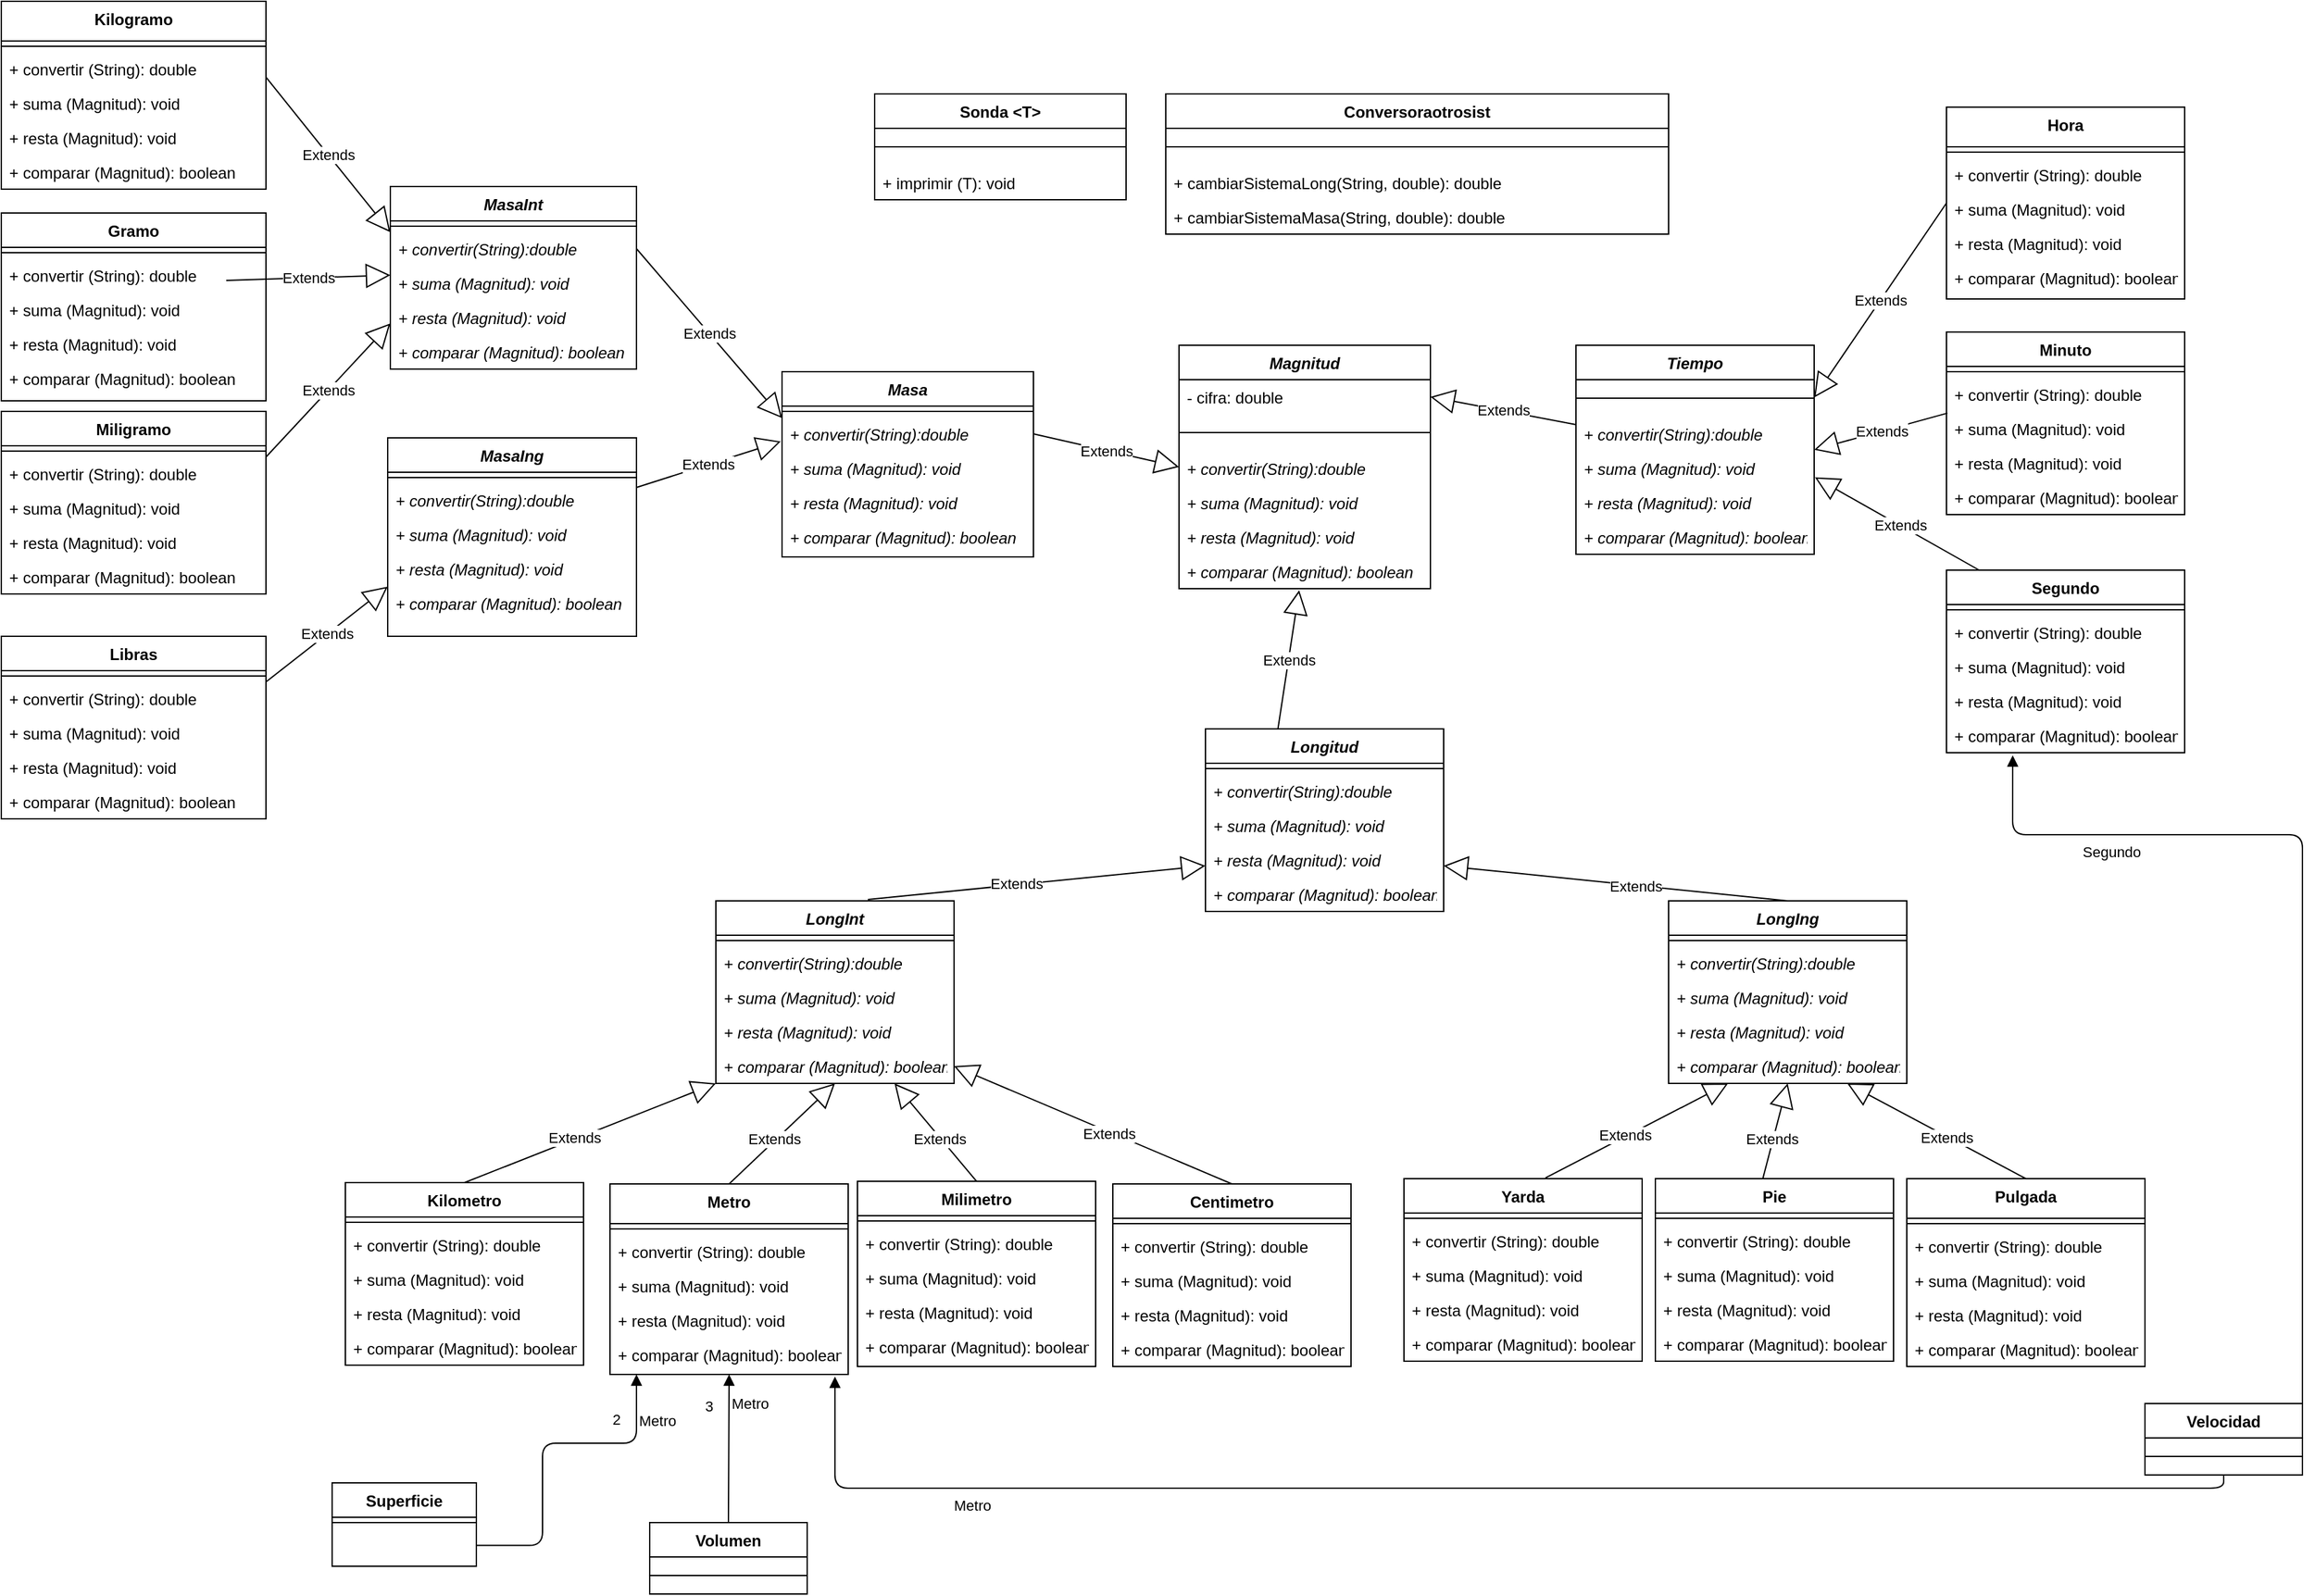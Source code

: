 <mxfile version="13.8.2" type="device"><diagram id="Yoa1UW6JkIr935AlDM6M" name="Page-1"><mxGraphModel dx="1422" dy="794" grid="1" gridSize="10" guides="1" tooltips="1" connect="1" arrows="1" fold="1" page="1" pageScale="1" pageWidth="827" pageHeight="1169" math="0" shadow="0"><root><mxCell id="0"/><mxCell id="1" parent="0"/><mxCell id="lWLto-Z1bt7gt2GNpeKP-1" value="Extends" style="endArrow=block;endSize=16;endFill=0;html=1;exitX=1.001;exitY=0.754;exitDx=0;exitDy=0;entryX=0;entryY=0.25;entryDx=0;entryDy=0;exitPerimeter=0;" parent="1" source="lWLto-Z1bt7gt2GNpeKP-30" target="lWLto-Z1bt7gt2GNpeKP-10" edge="1"><mxGeometry width="160" relative="1" as="geometry"><mxPoint x="170" y="221" as="sourcePoint"/><mxPoint x="294" y="227" as="targetPoint"/></mxGeometry></mxCell><mxCell id="lWLto-Z1bt7gt2GNpeKP-2" value="Extends" style="endArrow=block;endSize=16;endFill=0;html=1;exitX=0;exitY=0.5;exitDx=0;exitDy=0;entryX=1;entryY=0.25;entryDx=0;entryDy=0;" parent="1" source="lWLto-Z1bt7gt2GNpeKP-92" target="lWLto-Z1bt7gt2GNpeKP-7" edge="1"><mxGeometry width="160" relative="1" as="geometry"><mxPoint x="1476.96" y="310.002" as="sourcePoint"/><mxPoint x="1350" y="379.0" as="targetPoint"/></mxGeometry></mxCell><mxCell id="lWLto-Z1bt7gt2GNpeKP-3" value="Extends" style="endArrow=block;endSize=16;endFill=0;html=1;exitX=0.004;exitY=0.05;exitDx=0;exitDy=0;entryX=1;entryY=0.5;entryDx=0;entryDy=0;exitPerimeter=0;" parent="1" target="lWLto-Z1bt7gt2GNpeKP-7" edge="1"><mxGeometry width="160" relative="1" as="geometry"><mxPoint x="1470.72" y="391.3" as="sourcePoint"/><mxPoint x="1350" y="260.004" as="targetPoint"/></mxGeometry></mxCell><mxCell id="lWLto-Z1bt7gt2GNpeKP-4" value="Extends" style="endArrow=block;endSize=16;endFill=0;html=1;exitX=0;exitY=0.5;exitDx=0;exitDy=0;entryX=1.003;entryY=0.762;entryDx=0;entryDy=0;entryPerimeter=0;" parent="1" edge="1"><mxGeometry width="160" relative="1" as="geometry"><mxPoint x="1500.0" y="513.0" as="sourcePoint"/><mxPoint x="1370.54" y="439.812" as="targetPoint"/></mxGeometry></mxCell><mxCell id="lWLto-Z1bt7gt2GNpeKP-5" value="Extends" style="endArrow=block;endSize=16;endFill=0;html=1;exitX=0.304;exitY=0.002;exitDx=0;exitDy=0;entryX=0.478;entryY=1.045;entryDx=0;entryDy=0;entryPerimeter=0;exitPerimeter=0;" parent="1" source="lWLto-Z1bt7gt2GNpeKP-75" target="lWLto-Z1bt7gt2GNpeKP-244" edge="1"><mxGeometry width="160" relative="1" as="geometry"><mxPoint x="850" y="470.99" as="sourcePoint"/><mxPoint x="966.64" y="551.572" as="targetPoint"/></mxGeometry></mxCell><mxCell id="lWLto-Z1bt7gt2GNpeKP-6" value="Extends" style="endArrow=block;endSize=16;endFill=0;html=1;entryX=1;entryY=0.5;entryDx=0;entryDy=0;" parent="1" target="lWLto-Z1bt7gt2GNpeKP-80" edge="1"><mxGeometry width="160" relative="1" as="geometry"><mxPoint x="1190" y="400" as="sourcePoint"/><mxPoint x="670.96" y="211.01" as="targetPoint"/></mxGeometry></mxCell><mxCell id="lWLto-Z1bt7gt2GNpeKP-7" value="Tiempo" style="swimlane;fontStyle=3;align=center;verticalAlign=top;childLayout=stackLayout;horizontal=1;startSize=26;horizontalStack=0;resizeParent=1;resizeParentMax=0;resizeLast=0;collapsible=1;marginBottom=0;" parent="1" vertex="1"><mxGeometry x="1190" y="340" width="180" height="158" as="geometry"/></mxCell><mxCell id="lWLto-Z1bt7gt2GNpeKP-8" value="" style="line;strokeWidth=1;fillColor=none;align=left;verticalAlign=middle;spacingTop=-1;spacingLeft=3;spacingRight=3;rotatable=0;labelPosition=right;points=[];portConstraint=eastwest;" parent="lWLto-Z1bt7gt2GNpeKP-7" vertex="1"><mxGeometry y="26" width="180" height="28" as="geometry"/></mxCell><mxCell id="lWLto-Z1bt7gt2GNpeKP-245" value="+ convertir(String):double" style="text;align=left;verticalAlign=top;spacingLeft=4;spacingRight=4;overflow=hidden;rotatable=0;points=[[0,0.5],[1,0.5]];portConstraint=eastwest;fontStyle=2" parent="lWLto-Z1bt7gt2GNpeKP-7" vertex="1"><mxGeometry y="54" width="180" height="26" as="geometry"/></mxCell><mxCell id="lWLto-Z1bt7gt2GNpeKP-246" value="+ suma (Magnitud): void" style="text;align=left;verticalAlign=top;spacingLeft=4;spacingRight=4;overflow=hidden;rotatable=0;points=[[0,0.5],[1,0.5]];portConstraint=eastwest;fontStyle=2" parent="lWLto-Z1bt7gt2GNpeKP-7" vertex="1"><mxGeometry y="80" width="180" height="26" as="geometry"/></mxCell><mxCell id="lWLto-Z1bt7gt2GNpeKP-247" value="+ resta (Magnitud): void" style="text;align=left;verticalAlign=top;spacingLeft=4;spacingRight=4;overflow=hidden;rotatable=0;points=[[0,0.5],[1,0.5]];portConstraint=eastwest;fontStyle=2" parent="lWLto-Z1bt7gt2GNpeKP-7" vertex="1"><mxGeometry y="106" width="180" height="26" as="geometry"/></mxCell><mxCell id="lWLto-Z1bt7gt2GNpeKP-248" value="+ comparar (Magnitud): boolean" style="text;align=left;verticalAlign=top;spacingLeft=4;spacingRight=4;overflow=hidden;rotatable=0;points=[[0,0.5],[1,0.5]];portConstraint=eastwest;fontStyle=2" parent="lWLto-Z1bt7gt2GNpeKP-7" vertex="1"><mxGeometry y="132" width="180" height="26" as="geometry"/></mxCell><mxCell id="lWLto-Z1bt7gt2GNpeKP-10" value="MasaInt" style="swimlane;fontStyle=3;align=center;verticalAlign=top;childLayout=stackLayout;horizontal=1;startSize=26;horizontalStack=0;resizeParent=1;resizeLast=0;collapsible=1;marginBottom=0;rounded=0;shadow=0;strokeWidth=1;" parent="1" vertex="1"><mxGeometry x="294" y="220" width="186" height="138" as="geometry"><mxRectangle x="340" y="380" width="170" height="26" as="alternateBounds"/></mxGeometry></mxCell><mxCell id="lWLto-Z1bt7gt2GNpeKP-11" value="" style="line;html=1;strokeWidth=1;align=left;verticalAlign=middle;spacingTop=-1;spacingLeft=3;spacingRight=3;rotatable=0;labelPosition=right;points=[];portConstraint=eastwest;" parent="lWLto-Z1bt7gt2GNpeKP-10" vertex="1"><mxGeometry y="26" width="186" height="8" as="geometry"/></mxCell><mxCell id="lWLto-Z1bt7gt2GNpeKP-389" value="+ convertir(String):double" style="text;align=left;verticalAlign=top;spacingLeft=4;spacingRight=4;overflow=hidden;rotatable=0;points=[[0,0.5],[1,0.5]];portConstraint=eastwest;fontStyle=2" parent="lWLto-Z1bt7gt2GNpeKP-10" vertex="1"><mxGeometry y="34" width="186" height="26" as="geometry"/></mxCell><mxCell id="lWLto-Z1bt7gt2GNpeKP-390" value="+ suma (Magnitud): void" style="text;align=left;verticalAlign=top;spacingLeft=4;spacingRight=4;overflow=hidden;rotatable=0;points=[[0,0.5],[1,0.5]];portConstraint=eastwest;fontStyle=2" parent="lWLto-Z1bt7gt2GNpeKP-10" vertex="1"><mxGeometry y="60" width="186" height="26" as="geometry"/></mxCell><mxCell id="lWLto-Z1bt7gt2GNpeKP-391" value="+ resta (Magnitud): void" style="text;align=left;verticalAlign=top;spacingLeft=4;spacingRight=4;overflow=hidden;rotatable=0;points=[[0,0.5],[1,0.5]];portConstraint=eastwest;fontStyle=2" parent="lWLto-Z1bt7gt2GNpeKP-10" vertex="1"><mxGeometry y="86" width="186" height="26" as="geometry"/></mxCell><mxCell id="lWLto-Z1bt7gt2GNpeKP-165" value="+ comparar (Magnitud): boolean" style="text;align=left;verticalAlign=top;spacingLeft=4;spacingRight=4;overflow=hidden;rotatable=0;points=[[0,0.5],[1,0.5]];portConstraint=eastwest;fontStyle=2" parent="lWLto-Z1bt7gt2GNpeKP-10" vertex="1"><mxGeometry y="112" width="186" height="26" as="geometry"/></mxCell><mxCell id="lWLto-Z1bt7gt2GNpeKP-16" value="Miligramo" style="swimlane;fontStyle=1;align=center;verticalAlign=top;childLayout=stackLayout;horizontal=1;startSize=26;horizontalStack=0;resizeParent=1;resizeLast=0;collapsible=1;marginBottom=0;rounded=0;shadow=0;strokeWidth=1;" parent="1" vertex="1"><mxGeometry y="390" width="200" height="138" as="geometry"><mxRectangle x="340" y="380" width="170" height="26" as="alternateBounds"/></mxGeometry></mxCell><mxCell id="lWLto-Z1bt7gt2GNpeKP-17" value="" style="line;html=1;strokeWidth=1;align=left;verticalAlign=middle;spacingTop=-1;spacingLeft=3;spacingRight=3;rotatable=0;labelPosition=right;points=[];portConstraint=eastwest;" parent="lWLto-Z1bt7gt2GNpeKP-16" vertex="1"><mxGeometry y="26" width="200" height="8" as="geometry"/></mxCell><mxCell id="lWLto-Z1bt7gt2GNpeKP-309" value="+ convertir (String): double" style="text;align=left;verticalAlign=top;spacingLeft=4;spacingRight=4;overflow=hidden;rotatable=0;points=[[0,0.5],[1,0.5]];portConstraint=eastwest;fontStyle=0" parent="lWLto-Z1bt7gt2GNpeKP-16" vertex="1"><mxGeometry y="34" width="200" height="26" as="geometry"/></mxCell><mxCell id="lWLto-Z1bt7gt2GNpeKP-310" value="+ suma (Magnitud): void" style="text;align=left;verticalAlign=top;spacingLeft=4;spacingRight=4;overflow=hidden;rotatable=0;points=[[0,0.5],[1,0.5]];portConstraint=eastwest;fontStyle=0" parent="lWLto-Z1bt7gt2GNpeKP-16" vertex="1"><mxGeometry y="60" width="200" height="26" as="geometry"/></mxCell><mxCell id="lWLto-Z1bt7gt2GNpeKP-311" value="+ resta (Magnitud): void" style="text;align=left;verticalAlign=top;spacingLeft=4;spacingRight=4;overflow=hidden;rotatable=0;points=[[0,0.5],[1,0.5]];portConstraint=eastwest;fontStyle=0" parent="lWLto-Z1bt7gt2GNpeKP-16" vertex="1"><mxGeometry y="86" width="200" height="26" as="geometry"/></mxCell><mxCell id="lWLto-Z1bt7gt2GNpeKP-227" value="+ comparar (Magnitud): boolean" style="text;align=left;verticalAlign=top;spacingLeft=4;spacingRight=4;overflow=hidden;rotatable=0;points=[[0,0.5],[1,0.5]];portConstraint=eastwest;fontStyle=0" parent="lWLto-Z1bt7gt2GNpeKP-16" vertex="1"><mxGeometry y="112" width="200" height="26" as="geometry"/></mxCell><mxCell id="lWLto-Z1bt7gt2GNpeKP-22" value="Gramo" style="swimlane;fontStyle=1;align=center;verticalAlign=top;childLayout=stackLayout;horizontal=1;startSize=26;horizontalStack=0;resizeParent=1;resizeLast=0;collapsible=1;marginBottom=0;rounded=0;shadow=0;strokeWidth=1;" parent="1" vertex="1"><mxGeometry y="240" width="200" height="142" as="geometry"><mxRectangle x="340" y="380" width="170" height="26" as="alternateBounds"/></mxGeometry></mxCell><mxCell id="lWLto-Z1bt7gt2GNpeKP-23" value="" style="line;html=1;strokeWidth=1;align=left;verticalAlign=middle;spacingTop=-1;spacingLeft=3;spacingRight=3;rotatable=0;labelPosition=right;points=[];portConstraint=eastwest;" parent="lWLto-Z1bt7gt2GNpeKP-22" vertex="1"><mxGeometry y="26" width="200" height="8" as="geometry"/></mxCell><mxCell id="lWLto-Z1bt7gt2GNpeKP-306" value="+ convertir (String): double" style="text;align=left;verticalAlign=top;spacingLeft=4;spacingRight=4;overflow=hidden;rotatable=0;points=[[0,0.5],[1,0.5]];portConstraint=eastwest;fontStyle=0" parent="lWLto-Z1bt7gt2GNpeKP-22" vertex="1"><mxGeometry y="34" width="200" height="26" as="geometry"/></mxCell><mxCell id="lWLto-Z1bt7gt2GNpeKP-307" value="+ suma (Magnitud): void" style="text;align=left;verticalAlign=top;spacingLeft=4;spacingRight=4;overflow=hidden;rotatable=0;points=[[0,0.5],[1,0.5]];portConstraint=eastwest;fontStyle=0" parent="lWLto-Z1bt7gt2GNpeKP-22" vertex="1"><mxGeometry y="60" width="200" height="26" as="geometry"/></mxCell><mxCell id="lWLto-Z1bt7gt2GNpeKP-308" value="+ resta (Magnitud): void" style="text;align=left;verticalAlign=top;spacingLeft=4;spacingRight=4;overflow=hidden;rotatable=0;points=[[0,0.5],[1,0.5]];portConstraint=eastwest;fontStyle=0" parent="lWLto-Z1bt7gt2GNpeKP-22" vertex="1"><mxGeometry y="86" width="200" height="26" as="geometry"/></mxCell><mxCell id="lWLto-Z1bt7gt2GNpeKP-171" value="+ comparar (Magnitud): boolean" style="text;align=left;verticalAlign=top;spacingLeft=4;spacingRight=4;overflow=hidden;rotatable=0;points=[[0,0.5],[1,0.5]];portConstraint=eastwest;fontStyle=0" parent="lWLto-Z1bt7gt2GNpeKP-22" vertex="1"><mxGeometry y="112" width="200" height="26" as="geometry"/></mxCell><mxCell id="lWLto-Z1bt7gt2GNpeKP-28" value="Kilogramo" style="swimlane;fontStyle=1;align=center;verticalAlign=top;childLayout=stackLayout;horizontal=1;startSize=30;horizontalStack=0;resizeParent=1;resizeLast=0;collapsible=1;marginBottom=0;rounded=0;shadow=0;strokeWidth=1;" parent="1" vertex="1"><mxGeometry y="80" width="200" height="142" as="geometry"><mxRectangle x="340" y="380" width="170" height="26" as="alternateBounds"/></mxGeometry></mxCell><mxCell id="lWLto-Z1bt7gt2GNpeKP-29" value="" style="line;html=1;strokeWidth=1;align=left;verticalAlign=middle;spacingTop=-1;spacingLeft=3;spacingRight=3;rotatable=0;labelPosition=right;points=[];portConstraint=eastwest;" parent="lWLto-Z1bt7gt2GNpeKP-28" vertex="1"><mxGeometry y="30" width="200" height="8" as="geometry"/></mxCell><mxCell id="lWLto-Z1bt7gt2GNpeKP-30" value="+ convertir (String): double" style="text;align=left;verticalAlign=top;spacingLeft=4;spacingRight=4;overflow=hidden;rotatable=0;points=[[0,0.5],[1,0.5]];portConstraint=eastwest;fontStyle=0" parent="lWLto-Z1bt7gt2GNpeKP-28" vertex="1"><mxGeometry y="38" width="200" height="26" as="geometry"/></mxCell><mxCell id="lWLto-Z1bt7gt2GNpeKP-166" value="+ suma (Magnitud): void" style="text;align=left;verticalAlign=top;spacingLeft=4;spacingRight=4;overflow=hidden;rotatable=0;points=[[0,0.5],[1,0.5]];portConstraint=eastwest;fontStyle=0" parent="lWLto-Z1bt7gt2GNpeKP-28" vertex="1"><mxGeometry y="64" width="200" height="26" as="geometry"/></mxCell><mxCell id="lWLto-Z1bt7gt2GNpeKP-167" value="+ resta (Magnitud): void" style="text;align=left;verticalAlign=top;spacingLeft=4;spacingRight=4;overflow=hidden;rotatable=0;points=[[0,0.5],[1,0.5]];portConstraint=eastwest;fontStyle=0" parent="lWLto-Z1bt7gt2GNpeKP-28" vertex="1"><mxGeometry y="90" width="200" height="26" as="geometry"/></mxCell><mxCell id="lWLto-Z1bt7gt2GNpeKP-168" value="+ comparar (Magnitud): boolean" style="text;align=left;verticalAlign=top;spacingLeft=4;spacingRight=4;overflow=hidden;rotatable=0;points=[[0,0.5],[1,0.5]];portConstraint=eastwest;fontStyle=0" parent="lWLto-Z1bt7gt2GNpeKP-28" vertex="1"><mxGeometry y="116" width="200" height="26" as="geometry"/></mxCell><mxCell id="lWLto-Z1bt7gt2GNpeKP-34" value="LongInt" style="swimlane;fontStyle=3;align=center;verticalAlign=top;childLayout=stackLayout;horizontal=1;startSize=26;horizontalStack=0;resizeParent=1;resizeLast=0;collapsible=1;marginBottom=0;rounded=0;shadow=0;strokeWidth=1;" parent="1" vertex="1"><mxGeometry x="540" y="760" width="180" height="138" as="geometry"><mxRectangle x="130" y="380" width="160" height="26" as="alternateBounds"/></mxGeometry></mxCell><mxCell id="lWLto-Z1bt7gt2GNpeKP-35" value="" style="line;html=1;strokeWidth=1;align=left;verticalAlign=middle;spacingTop=-1;spacingLeft=3;spacingRight=3;rotatable=0;labelPosition=right;points=[];portConstraint=eastwest;" parent="lWLto-Z1bt7gt2GNpeKP-34" vertex="1"><mxGeometry y="26" width="180" height="8" as="geometry"/></mxCell><mxCell id="lWLto-Z1bt7gt2GNpeKP-380" value="+ convertir(String):double" style="text;align=left;verticalAlign=top;spacingLeft=4;spacingRight=4;overflow=hidden;rotatable=0;points=[[0,0.5],[1,0.5]];portConstraint=eastwest;fontStyle=2" parent="lWLto-Z1bt7gt2GNpeKP-34" vertex="1"><mxGeometry y="34" width="180" height="26" as="geometry"/></mxCell><mxCell id="lWLto-Z1bt7gt2GNpeKP-381" value="+ suma (Magnitud): void" style="text;align=left;verticalAlign=top;spacingLeft=4;spacingRight=4;overflow=hidden;rotatable=0;points=[[0,0.5],[1,0.5]];portConstraint=eastwest;fontStyle=2" parent="lWLto-Z1bt7gt2GNpeKP-34" vertex="1"><mxGeometry y="60" width="180" height="26" as="geometry"/></mxCell><mxCell id="lWLto-Z1bt7gt2GNpeKP-382" value="+ resta (Magnitud): void" style="text;align=left;verticalAlign=top;spacingLeft=4;spacingRight=4;overflow=hidden;rotatable=0;points=[[0,0.5],[1,0.5]];portConstraint=eastwest;fontStyle=2" parent="lWLto-Z1bt7gt2GNpeKP-34" vertex="1"><mxGeometry y="86" width="180" height="26" as="geometry"/></mxCell><mxCell id="lWLto-Z1bt7gt2GNpeKP-271" value="+ comparar (Magnitud): boolean" style="text;align=left;verticalAlign=top;spacingLeft=4;spacingRight=4;overflow=hidden;rotatable=0;points=[[0,0.5],[1,0.5]];portConstraint=eastwest;fontStyle=2" parent="lWLto-Z1bt7gt2GNpeKP-34" vertex="1"><mxGeometry y="112" width="180" height="26" as="geometry"/></mxCell><mxCell id="lWLto-Z1bt7gt2GNpeKP-37" value="MasaIng" style="swimlane;fontStyle=3;align=center;verticalAlign=top;childLayout=stackLayout;horizontal=1;startSize=26;horizontalStack=0;resizeParent=1;resizeLast=0;collapsible=1;marginBottom=0;rounded=0;shadow=0;strokeWidth=1;" parent="1" vertex="1"><mxGeometry x="292" y="410" width="188" height="150" as="geometry"><mxRectangle x="130" y="380" width="160" height="26" as="alternateBounds"/></mxGeometry></mxCell><mxCell id="lWLto-Z1bt7gt2GNpeKP-38" value="" style="line;html=1;strokeWidth=1;align=left;verticalAlign=middle;spacingTop=-1;spacingLeft=3;spacingRight=3;rotatable=0;labelPosition=right;points=[];portConstraint=eastwest;" parent="lWLto-Z1bt7gt2GNpeKP-37" vertex="1"><mxGeometry y="26" width="188" height="8" as="geometry"/></mxCell><mxCell id="lWLto-Z1bt7gt2GNpeKP-392" value="+ convertir(String):double" style="text;align=left;verticalAlign=top;spacingLeft=4;spacingRight=4;overflow=hidden;rotatable=0;points=[[0,0.5],[1,0.5]];portConstraint=eastwest;fontStyle=2" parent="lWLto-Z1bt7gt2GNpeKP-37" vertex="1"><mxGeometry y="34" width="188" height="26" as="geometry"/></mxCell><mxCell id="lWLto-Z1bt7gt2GNpeKP-393" value="+ suma (Magnitud): void" style="text;align=left;verticalAlign=top;spacingLeft=4;spacingRight=4;overflow=hidden;rotatable=0;points=[[0,0.5],[1,0.5]];portConstraint=eastwest;fontStyle=2" parent="lWLto-Z1bt7gt2GNpeKP-37" vertex="1"><mxGeometry y="60" width="188" height="26" as="geometry"/></mxCell><mxCell id="lWLto-Z1bt7gt2GNpeKP-394" value="+ resta (Magnitud): void" style="text;align=left;verticalAlign=top;spacingLeft=4;spacingRight=4;overflow=hidden;rotatable=0;points=[[0,0.5],[1,0.5]];portConstraint=eastwest;fontStyle=2" parent="lWLto-Z1bt7gt2GNpeKP-37" vertex="1"><mxGeometry y="86" width="188" height="26" as="geometry"/></mxCell><mxCell id="lWLto-Z1bt7gt2GNpeKP-235" value="+ comparar (Magnitud): boolean" style="text;align=left;verticalAlign=top;spacingLeft=4;spacingRight=4;overflow=hidden;rotatable=0;points=[[0,0.5],[1,0.5]];portConstraint=eastwest;fontStyle=2" parent="lWLto-Z1bt7gt2GNpeKP-37" vertex="1"><mxGeometry y="112" width="188" height="26" as="geometry"/></mxCell><mxCell id="lWLto-Z1bt7gt2GNpeKP-43" value="Milimetro" style="swimlane;fontStyle=1;align=center;verticalAlign=top;childLayout=stackLayout;horizontal=1;startSize=26;horizontalStack=0;resizeParent=1;resizeLast=0;collapsible=1;marginBottom=0;rounded=0;shadow=0;strokeWidth=1;" parent="1" vertex="1"><mxGeometry x="647" y="972" width="180" height="140" as="geometry"><mxRectangle x="340" y="380" width="170" height="26" as="alternateBounds"/></mxGeometry></mxCell><mxCell id="lWLto-Z1bt7gt2GNpeKP-44" value="" style="line;html=1;strokeWidth=1;align=left;verticalAlign=middle;spacingTop=-1;spacingLeft=3;spacingRight=3;rotatable=0;labelPosition=right;points=[];portConstraint=eastwest;" parent="lWLto-Z1bt7gt2GNpeKP-43" vertex="1"><mxGeometry y="26" width="180" height="8" as="geometry"/></mxCell><mxCell id="lWLto-Z1bt7gt2GNpeKP-333" value="+ convertir (String): double" style="text;align=left;verticalAlign=top;spacingLeft=4;spacingRight=4;overflow=hidden;rotatable=0;points=[[0,0.5],[1,0.5]];portConstraint=eastwest;fontStyle=0" parent="lWLto-Z1bt7gt2GNpeKP-43" vertex="1"><mxGeometry y="34" width="180" height="26" as="geometry"/></mxCell><mxCell id="lWLto-Z1bt7gt2GNpeKP-334" value="+ suma (Magnitud): void" style="text;align=left;verticalAlign=top;spacingLeft=4;spacingRight=4;overflow=hidden;rotatable=0;points=[[0,0.5],[1,0.5]];portConstraint=eastwest;fontStyle=0" parent="lWLto-Z1bt7gt2GNpeKP-43" vertex="1"><mxGeometry y="60" width="180" height="26" as="geometry"/></mxCell><mxCell id="lWLto-Z1bt7gt2GNpeKP-335" value="+ resta (Magnitud): void" style="text;align=left;verticalAlign=top;spacingLeft=4;spacingRight=4;overflow=hidden;rotatable=0;points=[[0,0.5],[1,0.5]];portConstraint=eastwest;fontStyle=0" parent="lWLto-Z1bt7gt2GNpeKP-43" vertex="1"><mxGeometry y="86" width="180" height="26" as="geometry"/></mxCell><mxCell id="lWLto-Z1bt7gt2GNpeKP-295" value="+ comparar (Magnitud): boolean" style="text;align=left;verticalAlign=top;spacingLeft=4;spacingRight=4;overflow=hidden;rotatable=0;points=[[0,0.5],[1,0.5]];portConstraint=eastwest;fontStyle=0" parent="lWLto-Z1bt7gt2GNpeKP-43" vertex="1"><mxGeometry y="112" width="180" height="26" as="geometry"/></mxCell><mxCell id="lWLto-Z1bt7gt2GNpeKP-46" value="Metro" style="swimlane;fontStyle=1;align=center;verticalAlign=top;childLayout=stackLayout;horizontal=1;startSize=30;horizontalStack=0;resizeParent=1;resizeLast=0;collapsible=1;marginBottom=0;rounded=0;shadow=0;strokeWidth=1;" parent="1" vertex="1"><mxGeometry x="460" y="974" width="180" height="144" as="geometry"><mxRectangle x="340" y="380" width="170" height="26" as="alternateBounds"/></mxGeometry></mxCell><mxCell id="lWLto-Z1bt7gt2GNpeKP-47" value="" style="line;html=1;strokeWidth=1;align=left;verticalAlign=middle;spacingTop=-1;spacingLeft=3;spacingRight=3;rotatable=0;labelPosition=right;points=[];portConstraint=eastwest;" parent="lWLto-Z1bt7gt2GNpeKP-46" vertex="1"><mxGeometry y="30" width="180" height="8" as="geometry"/></mxCell><mxCell id="lWLto-Z1bt7gt2GNpeKP-330" value="+ convertir (String): double" style="text;align=left;verticalAlign=top;spacingLeft=4;spacingRight=4;overflow=hidden;rotatable=0;points=[[0,0.5],[1,0.5]];portConstraint=eastwest;fontStyle=0" parent="lWLto-Z1bt7gt2GNpeKP-46" vertex="1"><mxGeometry y="38" width="180" height="26" as="geometry"/></mxCell><mxCell id="lWLto-Z1bt7gt2GNpeKP-331" value="+ suma (Magnitud): void" style="text;align=left;verticalAlign=top;spacingLeft=4;spacingRight=4;overflow=hidden;rotatable=0;points=[[0,0.5],[1,0.5]];portConstraint=eastwest;fontStyle=0" parent="lWLto-Z1bt7gt2GNpeKP-46" vertex="1"><mxGeometry y="64" width="180" height="26" as="geometry"/></mxCell><mxCell id="lWLto-Z1bt7gt2GNpeKP-332" value="+ resta (Magnitud): void" style="text;align=left;verticalAlign=top;spacingLeft=4;spacingRight=4;overflow=hidden;rotatable=0;points=[[0,0.5],[1,0.5]];portConstraint=eastwest;fontStyle=0" parent="lWLto-Z1bt7gt2GNpeKP-46" vertex="1"><mxGeometry y="90" width="180" height="26" as="geometry"/></mxCell><mxCell id="lWLto-Z1bt7gt2GNpeKP-299" value="+ comparar (Magnitud): boolean" style="text;align=left;verticalAlign=top;spacingLeft=4;spacingRight=4;overflow=hidden;rotatable=0;points=[[0,0.5],[1,0.5]];portConstraint=eastwest;fontStyle=0" parent="lWLto-Z1bt7gt2GNpeKP-46" vertex="1"><mxGeometry y="116" width="180" height="26" as="geometry"/></mxCell><mxCell id="lWLto-Z1bt7gt2GNpeKP-49" value="Kilometro" style="swimlane;fontStyle=1;align=center;verticalAlign=top;childLayout=stackLayout;horizontal=1;startSize=26;horizontalStack=0;resizeParent=1;resizeLast=0;collapsible=1;marginBottom=0;rounded=0;shadow=0;strokeWidth=1;" parent="1" vertex="1"><mxGeometry x="260" y="973" width="180" height="138" as="geometry"><mxRectangle x="340" y="380" width="170" height="26" as="alternateBounds"/></mxGeometry></mxCell><mxCell id="lWLto-Z1bt7gt2GNpeKP-50" value="" style="line;html=1;strokeWidth=1;align=left;verticalAlign=middle;spacingTop=-1;spacingLeft=3;spacingRight=3;rotatable=0;labelPosition=right;points=[];portConstraint=eastwest;" parent="lWLto-Z1bt7gt2GNpeKP-49" vertex="1"><mxGeometry y="26" width="180" height="8" as="geometry"/></mxCell><mxCell id="lWLto-Z1bt7gt2GNpeKP-327" value="+ convertir (String): double" style="text;align=left;verticalAlign=top;spacingLeft=4;spacingRight=4;overflow=hidden;rotatable=0;points=[[0,0.5],[1,0.5]];portConstraint=eastwest;fontStyle=0" parent="lWLto-Z1bt7gt2GNpeKP-49" vertex="1"><mxGeometry y="34" width="180" height="26" as="geometry"/></mxCell><mxCell id="lWLto-Z1bt7gt2GNpeKP-328" value="+ suma (Magnitud): void" style="text;align=left;verticalAlign=top;spacingLeft=4;spacingRight=4;overflow=hidden;rotatable=0;points=[[0,0.5],[1,0.5]];portConstraint=eastwest;fontStyle=0" parent="lWLto-Z1bt7gt2GNpeKP-49" vertex="1"><mxGeometry y="60" width="180" height="26" as="geometry"/></mxCell><mxCell id="lWLto-Z1bt7gt2GNpeKP-329" value="+ resta (Magnitud): void" style="text;align=left;verticalAlign=top;spacingLeft=4;spacingRight=4;overflow=hidden;rotatable=0;points=[[0,0.5],[1,0.5]];portConstraint=eastwest;fontStyle=0" parent="lWLto-Z1bt7gt2GNpeKP-49" vertex="1"><mxGeometry y="86" width="180" height="26" as="geometry"/></mxCell><mxCell id="lWLto-Z1bt7gt2GNpeKP-303" value="+ comparar (Magnitud): boolean" style="text;align=left;verticalAlign=top;spacingLeft=4;spacingRight=4;overflow=hidden;rotatable=0;points=[[0,0.5],[1,0.5]];portConstraint=eastwest;fontStyle=0" parent="lWLto-Z1bt7gt2GNpeKP-49" vertex="1"><mxGeometry y="112" width="180" height="26" as="geometry"/></mxCell><mxCell id="lWLto-Z1bt7gt2GNpeKP-52" value="Extends" style="endArrow=block;endSize=16;endFill=0;html=1;exitX=0.5;exitY=0;exitDx=0;exitDy=0;entryX=0.75;entryY=1;entryDx=0;entryDy=0;" parent="1" source="lWLto-Z1bt7gt2GNpeKP-43" target="lWLto-Z1bt7gt2GNpeKP-34" edge="1"><mxGeometry x="-0.12" y="1" width="160" relative="1" as="geometry"><mxPoint x="670" y="960" as="sourcePoint"/><mxPoint x="580" y="880" as="targetPoint"/><mxPoint as="offset"/></mxGeometry></mxCell><mxCell id="lWLto-Z1bt7gt2GNpeKP-53" value="Extends" style="endArrow=block;endSize=16;endFill=0;html=1;exitX=0.5;exitY=0;exitDx=0;exitDy=0;entryX=1;entryY=0.5;entryDx=0;entryDy=0;" parent="1" source="lWLto-Z1bt7gt2GNpeKP-56" target="lWLto-Z1bt7gt2GNpeKP-271" edge="1"><mxGeometry x="-0.12" y="1" width="160" relative="1" as="geometry"><mxPoint x="900" y="970" as="sourcePoint"/><mxPoint x="700" y="807" as="targetPoint"/><mxPoint as="offset"/></mxGeometry></mxCell><mxCell id="lWLto-Z1bt7gt2GNpeKP-54" value="Extends" style="endArrow=block;endSize=16;endFill=0;html=1;exitX=0.5;exitY=0;exitDx=0;exitDy=0;entryX=0.5;entryY=1;entryDx=0;entryDy=0;" parent="1" source="lWLto-Z1bt7gt2GNpeKP-46" target="lWLto-Z1bt7gt2GNpeKP-34" edge="1"><mxGeometry x="-0.12" y="1" width="160" relative="1" as="geometry"><mxPoint x="549" y="937" as="sourcePoint"/><mxPoint x="620" y="870" as="targetPoint"/><mxPoint as="offset"/></mxGeometry></mxCell><mxCell id="lWLto-Z1bt7gt2GNpeKP-55" value="Extends" style="endArrow=block;endSize=16;endFill=0;html=1;exitX=0.5;exitY=0;exitDx=0;exitDy=0;entryX=0;entryY=1;entryDx=0;entryDy=0;" parent="1" source="lWLto-Z1bt7gt2GNpeKP-49" target="lWLto-Z1bt7gt2GNpeKP-34" edge="1"><mxGeometry x="-0.12" y="1" width="160" relative="1" as="geometry"><mxPoint x="280" y="960" as="sourcePoint"/><mxPoint x="190" y="880" as="targetPoint"/><mxPoint as="offset"/></mxGeometry></mxCell><mxCell id="lWLto-Z1bt7gt2GNpeKP-56" value="Centimetro" style="swimlane;fontStyle=1;align=center;verticalAlign=top;childLayout=stackLayout;horizontal=1;startSize=26;horizontalStack=0;resizeParent=1;resizeLast=0;collapsible=1;marginBottom=0;rounded=0;shadow=0;strokeWidth=1;" parent="1" vertex="1"><mxGeometry x="840" y="974" width="180" height="138" as="geometry"><mxRectangle x="340" y="380" width="170" height="26" as="alternateBounds"/></mxGeometry></mxCell><mxCell id="lWLto-Z1bt7gt2GNpeKP-57" value="" style="line;html=1;strokeWidth=1;align=left;verticalAlign=middle;spacingTop=-1;spacingLeft=3;spacingRight=3;rotatable=0;labelPosition=right;points=[];portConstraint=eastwest;" parent="lWLto-Z1bt7gt2GNpeKP-56" vertex="1"><mxGeometry y="26" width="180" height="8" as="geometry"/></mxCell><mxCell id="lWLto-Z1bt7gt2GNpeKP-336" value="+ convertir (String): double" style="text;align=left;verticalAlign=top;spacingLeft=4;spacingRight=4;overflow=hidden;rotatable=0;points=[[0,0.5],[1,0.5]];portConstraint=eastwest;fontStyle=0" parent="lWLto-Z1bt7gt2GNpeKP-56" vertex="1"><mxGeometry y="34" width="180" height="26" as="geometry"/></mxCell><mxCell id="lWLto-Z1bt7gt2GNpeKP-337" value="+ suma (Magnitud): void" style="text;align=left;verticalAlign=top;spacingLeft=4;spacingRight=4;overflow=hidden;rotatable=0;points=[[0,0.5],[1,0.5]];portConstraint=eastwest;fontStyle=0" parent="lWLto-Z1bt7gt2GNpeKP-56" vertex="1"><mxGeometry y="60" width="180" height="26" as="geometry"/></mxCell><mxCell id="lWLto-Z1bt7gt2GNpeKP-338" value="+ resta (Magnitud): void" style="text;align=left;verticalAlign=top;spacingLeft=4;spacingRight=4;overflow=hidden;rotatable=0;points=[[0,0.5],[1,0.5]];portConstraint=eastwest;fontStyle=0" parent="lWLto-Z1bt7gt2GNpeKP-56" vertex="1"><mxGeometry y="86" width="180" height="26" as="geometry"/></mxCell><mxCell id="lWLto-Z1bt7gt2GNpeKP-291" value="+ comparar (Magnitud): boolean" style="text;align=left;verticalAlign=top;spacingLeft=4;spacingRight=4;overflow=hidden;rotatable=0;points=[[0,0.5],[1,0.5]];portConstraint=eastwest;fontStyle=0" parent="lWLto-Z1bt7gt2GNpeKP-56" vertex="1"><mxGeometry y="112" width="180" height="26" as="geometry"/></mxCell><mxCell id="lWLto-Z1bt7gt2GNpeKP-59" value="Extends" style="endArrow=block;endSize=16;endFill=0;html=1;exitX=0.448;exitY=0.016;exitDx=0;exitDy=0;exitPerimeter=0;entryX=0.5;entryY=1;entryDx=0;entryDy=0;" parent="1" source="lWLto-Z1bt7gt2GNpeKP-65" target="lWLto-Z1bt7gt2GNpeKP-71" edge="1"><mxGeometry x="-0.12" y="1" width="160" relative="1" as="geometry"><mxPoint x="1052.23" y="834" as="sourcePoint"/><mxPoint x="1310" y="876" as="targetPoint"/><mxPoint as="offset"/></mxGeometry></mxCell><mxCell id="lWLto-Z1bt7gt2GNpeKP-60" value="Extends" style="endArrow=block;endSize=16;endFill=0;html=1;exitX=0.594;exitY=-0.004;exitDx=0;exitDy=0;exitPerimeter=0;entryX=0.25;entryY=1;entryDx=0;entryDy=0;" parent="1" source="lWLto-Z1bt7gt2GNpeKP-62" target="lWLto-Z1bt7gt2GNpeKP-71" edge="1"><mxGeometry x="-0.12" y="1" width="160" relative="1" as="geometry"><mxPoint x="930.84" y="779.996" as="sourcePoint"/><mxPoint x="889.16" y="718.62" as="targetPoint"/><mxPoint as="offset"/></mxGeometry></mxCell><mxCell id="lWLto-Z1bt7gt2GNpeKP-61" value="Extends" style="endArrow=block;endSize=16;endFill=0;html=1;exitX=0.5;exitY=0;exitDx=0;exitDy=0;entryX=0.75;entryY=1;entryDx=0;entryDy=0;" parent="1" source="lWLto-Z1bt7gt2GNpeKP-68" target="lWLto-Z1bt7gt2GNpeKP-71" edge="1"><mxGeometry x="-0.12" y="1" width="160" relative="1" as="geometry"><mxPoint x="1210.0" y="806.376" as="sourcePoint"/><mxPoint x="1350" y="876" as="targetPoint"/><mxPoint as="offset"/></mxGeometry></mxCell><mxCell id="lWLto-Z1bt7gt2GNpeKP-62" value="Yarda" style="swimlane;fontStyle=1;align=center;verticalAlign=top;childLayout=stackLayout;horizontal=1;startSize=26;horizontalStack=0;resizeParent=1;resizeLast=0;collapsible=1;marginBottom=0;rounded=0;shadow=0;strokeWidth=1;" parent="1" vertex="1"><mxGeometry x="1060" y="970" width="180" height="138" as="geometry"><mxRectangle x="340" y="380" width="170" height="26" as="alternateBounds"/></mxGeometry></mxCell><mxCell id="lWLto-Z1bt7gt2GNpeKP-63" value="" style="line;html=1;strokeWidth=1;align=left;verticalAlign=middle;spacingTop=-1;spacingLeft=3;spacingRight=3;rotatable=0;labelPosition=right;points=[];portConstraint=eastwest;" parent="lWLto-Z1bt7gt2GNpeKP-62" vertex="1"><mxGeometry y="26" width="180" height="8" as="geometry"/></mxCell><mxCell id="lWLto-Z1bt7gt2GNpeKP-342" value="+ convertir (String): double" style="text;align=left;verticalAlign=top;spacingLeft=4;spacingRight=4;overflow=hidden;rotatable=0;points=[[0,0.5],[1,0.5]];portConstraint=eastwest;fontStyle=0" parent="lWLto-Z1bt7gt2GNpeKP-62" vertex="1"><mxGeometry y="34" width="180" height="26" as="geometry"/></mxCell><mxCell id="lWLto-Z1bt7gt2GNpeKP-343" value="+ suma (Magnitud): void" style="text;align=left;verticalAlign=top;spacingLeft=4;spacingRight=4;overflow=hidden;rotatable=0;points=[[0,0.5],[1,0.5]];portConstraint=eastwest;fontStyle=0" parent="lWLto-Z1bt7gt2GNpeKP-62" vertex="1"><mxGeometry y="60" width="180" height="26" as="geometry"/></mxCell><mxCell id="lWLto-Z1bt7gt2GNpeKP-344" value="+ resta (Magnitud): void" style="text;align=left;verticalAlign=top;spacingLeft=4;spacingRight=4;overflow=hidden;rotatable=0;points=[[0,0.5],[1,0.5]];portConstraint=eastwest;fontStyle=0" parent="lWLto-Z1bt7gt2GNpeKP-62" vertex="1"><mxGeometry y="86" width="180" height="26" as="geometry"/></mxCell><mxCell id="lWLto-Z1bt7gt2GNpeKP-279" value="+ comparar (Magnitud): boolean" style="text;align=left;verticalAlign=top;spacingLeft=4;spacingRight=4;overflow=hidden;rotatable=0;points=[[0,0.5],[1,0.5]];portConstraint=eastwest;fontStyle=0" parent="lWLto-Z1bt7gt2GNpeKP-62" vertex="1"><mxGeometry y="112" width="180" height="26" as="geometry"/></mxCell><mxCell id="lWLto-Z1bt7gt2GNpeKP-65" value="Pie" style="swimlane;fontStyle=1;align=center;verticalAlign=top;childLayout=stackLayout;horizontal=1;startSize=26;horizontalStack=0;resizeParent=1;resizeLast=0;collapsible=1;marginBottom=0;rounded=0;shadow=0;strokeWidth=1;" parent="1" vertex="1"><mxGeometry x="1250" y="970" width="180" height="138" as="geometry"><mxRectangle x="340" y="380" width="170" height="26" as="alternateBounds"/></mxGeometry></mxCell><mxCell id="lWLto-Z1bt7gt2GNpeKP-66" value="" style="line;html=1;strokeWidth=1;align=left;verticalAlign=middle;spacingTop=-1;spacingLeft=3;spacingRight=3;rotatable=0;labelPosition=right;points=[];portConstraint=eastwest;" parent="lWLto-Z1bt7gt2GNpeKP-65" vertex="1"><mxGeometry y="26" width="180" height="8" as="geometry"/></mxCell><mxCell id="lWLto-Z1bt7gt2GNpeKP-345" value="+ convertir (String): double" style="text;align=left;verticalAlign=top;spacingLeft=4;spacingRight=4;overflow=hidden;rotatable=0;points=[[0,0.5],[1,0.5]];portConstraint=eastwest;fontStyle=0" parent="lWLto-Z1bt7gt2GNpeKP-65" vertex="1"><mxGeometry y="34" width="180" height="26" as="geometry"/></mxCell><mxCell id="lWLto-Z1bt7gt2GNpeKP-346" value="+ suma (Magnitud): void" style="text;align=left;verticalAlign=top;spacingLeft=4;spacingRight=4;overflow=hidden;rotatable=0;points=[[0,0.5],[1,0.5]];portConstraint=eastwest;fontStyle=0" parent="lWLto-Z1bt7gt2GNpeKP-65" vertex="1"><mxGeometry y="60" width="180" height="26" as="geometry"/></mxCell><mxCell id="lWLto-Z1bt7gt2GNpeKP-347" value="+ resta (Magnitud): void" style="text;align=left;verticalAlign=top;spacingLeft=4;spacingRight=4;overflow=hidden;rotatable=0;points=[[0,0.5],[1,0.5]];portConstraint=eastwest;fontStyle=0" parent="lWLto-Z1bt7gt2GNpeKP-65" vertex="1"><mxGeometry y="86" width="180" height="26" as="geometry"/></mxCell><mxCell id="lWLto-Z1bt7gt2GNpeKP-283" value="+ comparar (Magnitud): boolean" style="text;align=left;verticalAlign=top;spacingLeft=4;spacingRight=4;overflow=hidden;rotatable=0;points=[[0,0.5],[1,0.5]];portConstraint=eastwest;fontStyle=0" parent="lWLto-Z1bt7gt2GNpeKP-65" vertex="1"><mxGeometry y="112" width="180" height="26" as="geometry"/></mxCell><mxCell id="lWLto-Z1bt7gt2GNpeKP-68" value="Pulgada" style="swimlane;fontStyle=1;align=center;verticalAlign=top;childLayout=stackLayout;horizontal=1;startSize=30;horizontalStack=0;resizeParent=1;resizeLast=0;collapsible=1;marginBottom=0;rounded=0;shadow=0;strokeWidth=1;" parent="1" vertex="1"><mxGeometry x="1440" y="970" width="180" height="142" as="geometry"><mxRectangle x="340" y="380" width="170" height="26" as="alternateBounds"/></mxGeometry></mxCell><mxCell id="lWLto-Z1bt7gt2GNpeKP-69" value="" style="line;html=1;strokeWidth=1;align=left;verticalAlign=middle;spacingTop=-1;spacingLeft=3;spacingRight=3;rotatable=0;labelPosition=right;points=[];portConstraint=eastwest;" parent="lWLto-Z1bt7gt2GNpeKP-68" vertex="1"><mxGeometry y="30" width="180" height="8" as="geometry"/></mxCell><mxCell id="lWLto-Z1bt7gt2GNpeKP-348" value="+ convertir (String): double" style="text;align=left;verticalAlign=top;spacingLeft=4;spacingRight=4;overflow=hidden;rotatable=0;points=[[0,0.5],[1,0.5]];portConstraint=eastwest;fontStyle=0" parent="lWLto-Z1bt7gt2GNpeKP-68" vertex="1"><mxGeometry y="38" width="180" height="26" as="geometry"/></mxCell><mxCell id="lWLto-Z1bt7gt2GNpeKP-349" value="+ suma (Magnitud): void" style="text;align=left;verticalAlign=top;spacingLeft=4;spacingRight=4;overflow=hidden;rotatable=0;points=[[0,0.5],[1,0.5]];portConstraint=eastwest;fontStyle=0" parent="lWLto-Z1bt7gt2GNpeKP-68" vertex="1"><mxGeometry y="64" width="180" height="26" as="geometry"/></mxCell><mxCell id="lWLto-Z1bt7gt2GNpeKP-350" value="+ resta (Magnitud): void" style="text;align=left;verticalAlign=top;spacingLeft=4;spacingRight=4;overflow=hidden;rotatable=0;points=[[0,0.5],[1,0.5]];portConstraint=eastwest;fontStyle=0" parent="lWLto-Z1bt7gt2GNpeKP-68" vertex="1"><mxGeometry y="90" width="180" height="26" as="geometry"/></mxCell><mxCell id="lWLto-Z1bt7gt2GNpeKP-287" value="+ comparar (Magnitud): boolean" style="text;align=left;verticalAlign=top;spacingLeft=4;spacingRight=4;overflow=hidden;rotatable=0;points=[[0,0.5],[1,0.5]];portConstraint=eastwest;fontStyle=0" parent="lWLto-Z1bt7gt2GNpeKP-68" vertex="1"><mxGeometry y="116" width="180" height="26" as="geometry"/></mxCell><mxCell id="lWLto-Z1bt7gt2GNpeKP-71" value="LongIng" style="swimlane;fontStyle=3;align=center;verticalAlign=top;childLayout=stackLayout;horizontal=1;startSize=26;horizontalStack=0;resizeParent=1;resizeLast=0;collapsible=1;marginBottom=0;rounded=0;shadow=0;strokeWidth=1;" parent="1" vertex="1"><mxGeometry x="1260" y="760" width="180" height="138" as="geometry"><mxRectangle x="130" y="380" width="160" height="26" as="alternateBounds"/></mxGeometry></mxCell><mxCell id="lWLto-Z1bt7gt2GNpeKP-72" value="" style="line;html=1;strokeWidth=1;align=left;verticalAlign=middle;spacingTop=-1;spacingLeft=3;spacingRight=3;rotatable=0;labelPosition=right;points=[];portConstraint=eastwest;" parent="lWLto-Z1bt7gt2GNpeKP-71" vertex="1"><mxGeometry y="26" width="180" height="8" as="geometry"/></mxCell><mxCell id="lWLto-Z1bt7gt2GNpeKP-374" value="+ convertir(String):double" style="text;align=left;verticalAlign=top;spacingLeft=4;spacingRight=4;overflow=hidden;rotatable=0;points=[[0,0.5],[1,0.5]];portConstraint=eastwest;fontStyle=2" parent="lWLto-Z1bt7gt2GNpeKP-71" vertex="1"><mxGeometry y="34" width="180" height="26" as="geometry"/></mxCell><mxCell id="lWLto-Z1bt7gt2GNpeKP-375" value="+ suma (Magnitud): void" style="text;align=left;verticalAlign=top;spacingLeft=4;spacingRight=4;overflow=hidden;rotatable=0;points=[[0,0.5],[1,0.5]];portConstraint=eastwest;fontStyle=2" parent="lWLto-Z1bt7gt2GNpeKP-71" vertex="1"><mxGeometry y="60" width="180" height="26" as="geometry"/></mxCell><mxCell id="lWLto-Z1bt7gt2GNpeKP-376" value="+ resta (Magnitud): void" style="text;align=left;verticalAlign=top;spacingLeft=4;spacingRight=4;overflow=hidden;rotatable=0;points=[[0,0.5],[1,0.5]];portConstraint=eastwest;fontStyle=2" parent="lWLto-Z1bt7gt2GNpeKP-71" vertex="1"><mxGeometry y="86" width="180" height="26" as="geometry"/></mxCell><mxCell id="lWLto-Z1bt7gt2GNpeKP-275" value="+ comparar (Magnitud): boolean" style="text;align=left;verticalAlign=top;spacingLeft=4;spacingRight=4;overflow=hidden;rotatable=0;points=[[0,0.5],[1,0.5]];portConstraint=eastwest;fontStyle=2" parent="lWLto-Z1bt7gt2GNpeKP-71" vertex="1"><mxGeometry y="112" width="180" height="26" as="geometry"/></mxCell><mxCell id="lWLto-Z1bt7gt2GNpeKP-74" value="Extends" style="endArrow=block;endSize=16;endFill=0;html=1;entryX=0;entryY=0.75;entryDx=0;entryDy=0;exitX=0.638;exitY=-0.007;exitDx=0;exitDy=0;exitPerimeter=0;" parent="1" source="lWLto-Z1bt7gt2GNpeKP-34" target="lWLto-Z1bt7gt2GNpeKP-75" edge="1"><mxGeometry x="-0.12" y="1" width="160" relative="1" as="geometry"><mxPoint x="630" y="790" as="sourcePoint"/><mxPoint x="774.96" y="704.34" as="targetPoint"/><mxPoint as="offset"/></mxGeometry></mxCell><mxCell id="lWLto-Z1bt7gt2GNpeKP-75" value="Longitud" style="swimlane;fontStyle=3;align=center;verticalAlign=top;childLayout=stackLayout;horizontal=1;startSize=26;horizontalStack=0;resizeParent=1;resizeLast=0;collapsible=1;marginBottom=0;rounded=0;shadow=0;strokeWidth=1;" parent="1" vertex="1"><mxGeometry x="910" y="630" width="180" height="138" as="geometry"><mxRectangle x="130" y="380" width="160" height="26" as="alternateBounds"/></mxGeometry></mxCell><mxCell id="lWLto-Z1bt7gt2GNpeKP-76" value="" style="line;html=1;strokeWidth=1;align=left;verticalAlign=middle;spacingTop=-1;spacingLeft=3;spacingRight=3;rotatable=0;labelPosition=right;points=[];portConstraint=eastwest;" parent="lWLto-Z1bt7gt2GNpeKP-75" vertex="1"><mxGeometry y="26" width="180" height="8" as="geometry"/></mxCell><mxCell id="lWLto-Z1bt7gt2GNpeKP-365" value="+ convertir(String):double" style="text;align=left;verticalAlign=top;spacingLeft=4;spacingRight=4;overflow=hidden;rotatable=0;points=[[0,0.5],[1,0.5]];portConstraint=eastwest;fontStyle=2" parent="lWLto-Z1bt7gt2GNpeKP-75" vertex="1"><mxGeometry y="34" width="180" height="26" as="geometry"/></mxCell><mxCell id="lWLto-Z1bt7gt2GNpeKP-366" value="+ suma (Magnitud): void" style="text;align=left;verticalAlign=top;spacingLeft=4;spacingRight=4;overflow=hidden;rotatable=0;points=[[0,0.5],[1,0.5]];portConstraint=eastwest;fontStyle=2" parent="lWLto-Z1bt7gt2GNpeKP-75" vertex="1"><mxGeometry y="60" width="180" height="26" as="geometry"/></mxCell><mxCell id="lWLto-Z1bt7gt2GNpeKP-367" value="+ resta (Magnitud): void" style="text;align=left;verticalAlign=top;spacingLeft=4;spacingRight=4;overflow=hidden;rotatable=0;points=[[0,0.5],[1,0.5]];portConstraint=eastwest;fontStyle=2" parent="lWLto-Z1bt7gt2GNpeKP-75" vertex="1"><mxGeometry y="86" width="180" height="26" as="geometry"/></mxCell><mxCell id="lWLto-Z1bt7gt2GNpeKP-267" value="+ comparar (Magnitud): boolean" style="text;align=left;verticalAlign=top;spacingLeft=4;spacingRight=4;overflow=hidden;rotatable=0;points=[[0,0.5],[1,0.5]];portConstraint=eastwest;fontStyle=2" parent="lWLto-Z1bt7gt2GNpeKP-75" vertex="1"><mxGeometry y="112" width="180" height="26" as="geometry"/></mxCell><mxCell id="lWLto-Z1bt7gt2GNpeKP-78" value="Extends" style="endArrow=block;endSize=16;endFill=0;html=1;exitX=0.5;exitY=0;exitDx=0;exitDy=0;entryX=1;entryY=0.75;entryDx=0;entryDy=0;" parent="1" source="lWLto-Z1bt7gt2GNpeKP-71" target="lWLto-Z1bt7gt2GNpeKP-75" edge="1"><mxGeometry x="-0.12" y="1" width="160" relative="1" as="geometry"><mxPoint x="1150" y="724.996" as="sourcePoint"/><mxPoint x="1294.96" y="639.34" as="targetPoint"/><mxPoint as="offset"/></mxGeometry></mxCell><mxCell id="lWLto-Z1bt7gt2GNpeKP-79" value="Magnitud" style="swimlane;fontStyle=3;align=center;verticalAlign=top;childLayout=stackLayout;horizontal=1;startSize=26;horizontalStack=0;resizeParent=1;resizeParentMax=0;resizeLast=0;collapsible=1;marginBottom=0;" parent="1" vertex="1"><mxGeometry x="890" y="340" width="190" height="184" as="geometry"/></mxCell><mxCell id="lWLto-Z1bt7gt2GNpeKP-80" value="- cifra: double" style="text;strokeColor=none;fillColor=none;align=left;verticalAlign=top;spacingLeft=4;spacingRight=4;overflow=hidden;rotatable=0;points=[[0,0.5],[1,0.5]];portConstraint=eastwest;" parent="lWLto-Z1bt7gt2GNpeKP-79" vertex="1"><mxGeometry y="26" width="190" height="26" as="geometry"/></mxCell><mxCell id="lWLto-Z1bt7gt2GNpeKP-81" value="" style="line;strokeWidth=1;fillColor=none;align=left;verticalAlign=middle;spacingTop=-1;spacingLeft=3;spacingRight=3;rotatable=0;labelPosition=right;points=[];portConstraint=eastwest;" parent="lWLto-Z1bt7gt2GNpeKP-79" vertex="1"><mxGeometry y="52" width="190" height="28" as="geometry"/></mxCell><mxCell id="lWLto-Z1bt7gt2GNpeKP-371" value="+ convertir(String):double" style="text;align=left;verticalAlign=top;spacingLeft=4;spacingRight=4;overflow=hidden;rotatable=0;points=[[0,0.5],[1,0.5]];portConstraint=eastwest;fontStyle=2" parent="lWLto-Z1bt7gt2GNpeKP-79" vertex="1"><mxGeometry y="80" width="190" height="26" as="geometry"/></mxCell><mxCell id="lWLto-Z1bt7gt2GNpeKP-372" value="+ suma (Magnitud): void" style="text;align=left;verticalAlign=top;spacingLeft=4;spacingRight=4;overflow=hidden;rotatable=0;points=[[0,0.5],[1,0.5]];portConstraint=eastwest;fontStyle=2" parent="lWLto-Z1bt7gt2GNpeKP-79" vertex="1"><mxGeometry y="106" width="190" height="26" as="geometry"/></mxCell><mxCell id="lWLto-Z1bt7gt2GNpeKP-373" value="+ resta (Magnitud): void" style="text;align=left;verticalAlign=top;spacingLeft=4;spacingRight=4;overflow=hidden;rotatable=0;points=[[0,0.5],[1,0.5]];portConstraint=eastwest;fontStyle=2" parent="lWLto-Z1bt7gt2GNpeKP-79" vertex="1"><mxGeometry y="132" width="190" height="26" as="geometry"/></mxCell><mxCell id="lWLto-Z1bt7gt2GNpeKP-244" value="+ comparar (Magnitud): boolean" style="text;align=left;verticalAlign=top;spacingLeft=4;spacingRight=4;overflow=hidden;rotatable=0;points=[[0,0.5],[1,0.5]];portConstraint=eastwest;fontStyle=2" parent="lWLto-Z1bt7gt2GNpeKP-79" vertex="1"><mxGeometry y="158" width="190" height="26" as="geometry"/></mxCell><mxCell id="lWLto-Z1bt7gt2GNpeKP-86" value="Segundo" style="swimlane;fontStyle=1;align=center;verticalAlign=top;childLayout=stackLayout;horizontal=1;startSize=26;horizontalStack=0;resizeParent=1;resizeLast=0;collapsible=1;marginBottom=0;rounded=0;shadow=0;strokeWidth=1;" parent="1" vertex="1"><mxGeometry x="1470" y="510" width="180" height="138" as="geometry"><mxRectangle x="340" y="380" width="170" height="26" as="alternateBounds"/></mxGeometry></mxCell><mxCell id="lWLto-Z1bt7gt2GNpeKP-87" value="" style="line;html=1;strokeWidth=1;align=left;verticalAlign=middle;spacingTop=-1;spacingLeft=3;spacingRight=3;rotatable=0;labelPosition=right;points=[];portConstraint=eastwest;" parent="lWLto-Z1bt7gt2GNpeKP-86" vertex="1"><mxGeometry y="26" width="180" height="8" as="geometry"/></mxCell><mxCell id="lWLto-Z1bt7gt2GNpeKP-351" value="+ convertir (String): double" style="text;align=left;verticalAlign=top;spacingLeft=4;spacingRight=4;overflow=hidden;rotatable=0;points=[[0,0.5],[1,0.5]];portConstraint=eastwest;fontStyle=0" parent="lWLto-Z1bt7gt2GNpeKP-86" vertex="1"><mxGeometry y="34" width="180" height="26" as="geometry"/></mxCell><mxCell id="lWLto-Z1bt7gt2GNpeKP-352" value="+ suma (Magnitud): void" style="text;align=left;verticalAlign=top;spacingLeft=4;spacingRight=4;overflow=hidden;rotatable=0;points=[[0,0.5],[1,0.5]];portConstraint=eastwest;fontStyle=0" parent="lWLto-Z1bt7gt2GNpeKP-86" vertex="1"><mxGeometry y="60" width="180" height="26" as="geometry"/></mxCell><mxCell id="lWLto-Z1bt7gt2GNpeKP-353" value="+ resta (Magnitud): void" style="text;align=left;verticalAlign=top;spacingLeft=4;spacingRight=4;overflow=hidden;rotatable=0;points=[[0,0.5],[1,0.5]];portConstraint=eastwest;fontStyle=0" parent="lWLto-Z1bt7gt2GNpeKP-86" vertex="1"><mxGeometry y="86" width="180" height="26" as="geometry"/></mxCell><mxCell id="lWLto-Z1bt7gt2GNpeKP-263" value="+ comparar (Magnitud): boolean" style="text;align=left;verticalAlign=top;spacingLeft=4;spacingRight=4;overflow=hidden;rotatable=0;points=[[0,0.5],[1,0.5]];portConstraint=eastwest;fontStyle=0" parent="lWLto-Z1bt7gt2GNpeKP-86" vertex="1"><mxGeometry y="112" width="180" height="26" as="geometry"/></mxCell><mxCell id="lWLto-Z1bt7gt2GNpeKP-89" value="Minuto" style="swimlane;fontStyle=1;align=center;verticalAlign=top;childLayout=stackLayout;horizontal=1;startSize=26;horizontalStack=0;resizeParent=1;resizeLast=0;collapsible=1;marginBottom=0;rounded=0;shadow=0;strokeWidth=1;" parent="1" vertex="1"><mxGeometry x="1470" y="330" width="180" height="138" as="geometry"><mxRectangle x="340" y="380" width="170" height="26" as="alternateBounds"/></mxGeometry></mxCell><mxCell id="lWLto-Z1bt7gt2GNpeKP-90" value="" style="line;html=1;strokeWidth=1;align=left;verticalAlign=middle;spacingTop=-1;spacingLeft=3;spacingRight=3;rotatable=0;labelPosition=right;points=[];portConstraint=eastwest;" parent="lWLto-Z1bt7gt2GNpeKP-89" vertex="1"><mxGeometry y="26" width="180" height="8" as="geometry"/></mxCell><mxCell id="lWLto-Z1bt7gt2GNpeKP-359" value="+ convertir (String): double" style="text;align=left;verticalAlign=top;spacingLeft=4;spacingRight=4;overflow=hidden;rotatable=0;points=[[0,0.5],[1,0.5]];portConstraint=eastwest;fontStyle=0" parent="lWLto-Z1bt7gt2GNpeKP-89" vertex="1"><mxGeometry y="34" width="180" height="26" as="geometry"/></mxCell><mxCell id="lWLto-Z1bt7gt2GNpeKP-360" value="+ suma (Magnitud): void" style="text;align=left;verticalAlign=top;spacingLeft=4;spacingRight=4;overflow=hidden;rotatable=0;points=[[0,0.5],[1,0.5]];portConstraint=eastwest;fontStyle=0" parent="lWLto-Z1bt7gt2GNpeKP-89" vertex="1"><mxGeometry y="60" width="180" height="26" as="geometry"/></mxCell><mxCell id="lWLto-Z1bt7gt2GNpeKP-361" value="+ resta (Magnitud): void" style="text;align=left;verticalAlign=top;spacingLeft=4;spacingRight=4;overflow=hidden;rotatable=0;points=[[0,0.5],[1,0.5]];portConstraint=eastwest;fontStyle=0" parent="lWLto-Z1bt7gt2GNpeKP-89" vertex="1"><mxGeometry y="86" width="180" height="26" as="geometry"/></mxCell><mxCell id="lWLto-Z1bt7gt2GNpeKP-259" value="+ comparar (Magnitud): boolean" style="text;align=left;verticalAlign=top;spacingLeft=4;spacingRight=4;overflow=hidden;rotatable=0;points=[[0,0.5],[1,0.5]];portConstraint=eastwest;fontStyle=0" parent="lWLto-Z1bt7gt2GNpeKP-89" vertex="1"><mxGeometry y="112" width="180" height="26" as="geometry"/></mxCell><mxCell id="lWLto-Z1bt7gt2GNpeKP-92" value="Hora" style="swimlane;fontStyle=1;align=center;verticalAlign=top;childLayout=stackLayout;horizontal=1;startSize=30;horizontalStack=0;resizeParent=1;resizeLast=0;collapsible=1;marginBottom=0;rounded=0;shadow=0;strokeWidth=1;" parent="1" vertex="1"><mxGeometry x="1470" y="160" width="180" height="145" as="geometry"><mxRectangle x="340" y="380" width="170" height="26" as="alternateBounds"/></mxGeometry></mxCell><mxCell id="lWLto-Z1bt7gt2GNpeKP-93" value="" style="line;html=1;strokeWidth=1;align=left;verticalAlign=middle;spacingTop=-1;spacingLeft=3;spacingRight=3;rotatable=0;labelPosition=right;points=[];portConstraint=eastwest;" parent="lWLto-Z1bt7gt2GNpeKP-92" vertex="1"><mxGeometry y="30" width="180" height="8" as="geometry"/></mxCell><mxCell id="lWLto-Z1bt7gt2GNpeKP-362" value="+ convertir (String): double" style="text;align=left;verticalAlign=top;spacingLeft=4;spacingRight=4;overflow=hidden;rotatable=0;points=[[0,0.5],[1,0.5]];portConstraint=eastwest;fontStyle=0" parent="lWLto-Z1bt7gt2GNpeKP-92" vertex="1"><mxGeometry y="38" width="180" height="26" as="geometry"/></mxCell><mxCell id="lWLto-Z1bt7gt2GNpeKP-363" value="+ suma (Magnitud): void" style="text;align=left;verticalAlign=top;spacingLeft=4;spacingRight=4;overflow=hidden;rotatable=0;points=[[0,0.5],[1,0.5]];portConstraint=eastwest;fontStyle=0" parent="lWLto-Z1bt7gt2GNpeKP-92" vertex="1"><mxGeometry y="64" width="180" height="26" as="geometry"/></mxCell><mxCell id="lWLto-Z1bt7gt2GNpeKP-364" value="+ resta (Magnitud): void" style="text;align=left;verticalAlign=top;spacingLeft=4;spacingRight=4;overflow=hidden;rotatable=0;points=[[0,0.5],[1,0.5]];portConstraint=eastwest;fontStyle=0" parent="lWLto-Z1bt7gt2GNpeKP-92" vertex="1"><mxGeometry y="90" width="180" height="26" as="geometry"/></mxCell><mxCell id="lWLto-Z1bt7gt2GNpeKP-252" value="+ comparar (Magnitud): boolean" style="text;align=left;verticalAlign=top;spacingLeft=4;spacingRight=4;overflow=hidden;rotatable=0;points=[[0,0.5],[1,0.5]];portConstraint=eastwest;fontStyle=0" parent="lWLto-Z1bt7gt2GNpeKP-92" vertex="1"><mxGeometry y="116" width="180" height="26" as="geometry"/></mxCell><mxCell id="lWLto-Z1bt7gt2GNpeKP-95" value="Masa" style="swimlane;fontStyle=3;align=center;verticalAlign=top;childLayout=stackLayout;horizontal=1;startSize=26;horizontalStack=0;resizeParent=1;resizeLast=0;collapsible=1;marginBottom=0;rounded=0;shadow=0;strokeWidth=1;" parent="1" vertex="1"><mxGeometry x="590" y="360" width="190" height="140" as="geometry"><mxRectangle x="130" y="380" width="160" height="26" as="alternateBounds"/></mxGeometry></mxCell><mxCell id="lWLto-Z1bt7gt2GNpeKP-96" value="" style="line;html=1;strokeWidth=1;align=left;verticalAlign=middle;spacingTop=-1;spacingLeft=3;spacingRight=3;rotatable=0;labelPosition=right;points=[];portConstraint=eastwest;" parent="lWLto-Z1bt7gt2GNpeKP-95" vertex="1"><mxGeometry y="26" width="190" height="8" as="geometry"/></mxCell><mxCell id="lWLto-Z1bt7gt2GNpeKP-383" value="+ convertir(String):double" style="text;align=left;verticalAlign=top;spacingLeft=4;spacingRight=4;overflow=hidden;rotatable=0;points=[[0,0.5],[1,0.5]];portConstraint=eastwest;fontStyle=2" parent="lWLto-Z1bt7gt2GNpeKP-95" vertex="1"><mxGeometry y="34" width="190" height="26" as="geometry"/></mxCell><mxCell id="lWLto-Z1bt7gt2GNpeKP-384" value="+ suma (Magnitud): void" style="text;align=left;verticalAlign=top;spacingLeft=4;spacingRight=4;overflow=hidden;rotatable=0;points=[[0,0.5],[1,0.5]];portConstraint=eastwest;fontStyle=2" parent="lWLto-Z1bt7gt2GNpeKP-95" vertex="1"><mxGeometry y="60" width="190" height="26" as="geometry"/></mxCell><mxCell id="lWLto-Z1bt7gt2GNpeKP-385" value="+ resta (Magnitud): void" style="text;align=left;verticalAlign=top;spacingLeft=4;spacingRight=4;overflow=hidden;rotatable=0;points=[[0,0.5],[1,0.5]];portConstraint=eastwest;fontStyle=2" parent="lWLto-Z1bt7gt2GNpeKP-95" vertex="1"><mxGeometry y="86" width="190" height="26" as="geometry"/></mxCell><mxCell id="lWLto-Z1bt7gt2GNpeKP-239" value="+ comparar (Magnitud): boolean" style="text;align=left;verticalAlign=top;spacingLeft=4;spacingRight=4;overflow=hidden;rotatable=0;points=[[0,0.5],[1,0.5]];portConstraint=eastwest;fontStyle=2" parent="lWLto-Z1bt7gt2GNpeKP-95" vertex="1"><mxGeometry y="112" width="190" height="26" as="geometry"/></mxCell><mxCell id="lWLto-Z1bt7gt2GNpeKP-101" value="Extends" style="endArrow=block;endSize=16;endFill=0;html=1;exitX=1;exitY=0.5;exitDx=0;exitDy=0;entryX=0;entryY=0.5;entryDx=0;entryDy=0;" parent="1" edge="1"><mxGeometry width="160" relative="1" as="geometry"><mxPoint x="170" y="291" as="sourcePoint"/><mxPoint x="294" y="287" as="targetPoint"/></mxGeometry></mxCell><mxCell id="lWLto-Z1bt7gt2GNpeKP-102" value="Extends" style="endArrow=block;endSize=16;endFill=0;html=1;exitX=1;exitY=0.25;exitDx=0;exitDy=0;entryX=0;entryY=0.75;entryDx=0;entryDy=0;" parent="1" source="lWLto-Z1bt7gt2GNpeKP-16" target="lWLto-Z1bt7gt2GNpeKP-10" edge="1"><mxGeometry width="160" relative="1" as="geometry"><mxPoint x="261" y="357" as="sourcePoint"/><mxPoint x="294" y="297" as="targetPoint"/></mxGeometry></mxCell><mxCell id="lWLto-Z1bt7gt2GNpeKP-103" value="Extends" style="endArrow=block;endSize=16;endFill=0;html=1;exitX=1;exitY=0.5;exitDx=0;exitDy=0;entryX=0;entryY=0.5;entryDx=0;entryDy=0;" parent="1" target="lWLto-Z1bt7gt2GNpeKP-79" edge="1"><mxGeometry width="160" relative="1" as="geometry"><mxPoint x="780" y="407" as="sourcePoint"/><mxPoint x="760" y="456" as="targetPoint"/></mxGeometry></mxCell><mxCell id="lWLto-Z1bt7gt2GNpeKP-104" value="Extends" style="endArrow=block;endSize=16;endFill=0;html=1;exitX=1;exitY=0.5;exitDx=0;exitDy=0;entryX=0;entryY=0.25;entryDx=0;entryDy=0;" parent="1" target="lWLto-Z1bt7gt2GNpeKP-95" edge="1"><mxGeometry width="160" relative="1" as="geometry"><mxPoint x="480" y="267" as="sourcePoint"/><mxPoint x="598" y="326.0" as="targetPoint"/></mxGeometry></mxCell><mxCell id="lWLto-Z1bt7gt2GNpeKP-105" value="Extends" style="endArrow=block;endSize=16;endFill=0;html=1;exitX=1;exitY=0.25;exitDx=0;exitDy=0;entryX=-0.006;entryY=-0.203;entryDx=0;entryDy=0;entryPerimeter=0;" parent="1" source="lWLto-Z1bt7gt2GNpeKP-37" edge="1"><mxGeometry width="160" relative="1" as="geometry"><mxPoint x="490" y="297" as="sourcePoint"/><mxPoint x="589.04" y="412.722" as="targetPoint"/></mxGeometry></mxCell><mxCell id="lWLto-Z1bt7gt2GNpeKP-106" value="Extends" style="endArrow=block;endSize=16;endFill=0;html=1;entryX=0;entryY=0.75;entryDx=0;entryDy=0;exitX=1;exitY=0.25;exitDx=0;exitDy=0;" parent="1" source="lWLto-Z1bt7gt2GNpeKP-107" target="lWLto-Z1bt7gt2GNpeKP-37" edge="1"><mxGeometry width="160" relative="1" as="geometry"><mxPoint x="170" y="570" as="sourcePoint"/><mxPoint x="294" y="466" as="targetPoint"/></mxGeometry></mxCell><mxCell id="lWLto-Z1bt7gt2GNpeKP-107" value="Libras" style="swimlane;fontStyle=1;align=center;verticalAlign=top;childLayout=stackLayout;horizontal=1;startSize=26;horizontalStack=0;resizeParent=1;resizeLast=0;collapsible=1;marginBottom=0;rounded=0;shadow=0;strokeWidth=1;" parent="1" vertex="1"><mxGeometry y="560" width="200" height="138" as="geometry"><mxRectangle x="340" y="380" width="170" height="26" as="alternateBounds"/></mxGeometry></mxCell><mxCell id="lWLto-Z1bt7gt2GNpeKP-108" value="" style="line;html=1;strokeWidth=1;align=left;verticalAlign=middle;spacingTop=-1;spacingLeft=3;spacingRight=3;rotatable=0;labelPosition=right;points=[];portConstraint=eastwest;" parent="lWLto-Z1bt7gt2GNpeKP-107" vertex="1"><mxGeometry y="26" width="200" height="8" as="geometry"/></mxCell><mxCell id="lWLto-Z1bt7gt2GNpeKP-312" value="+ convertir (String): double" style="text;align=left;verticalAlign=top;spacingLeft=4;spacingRight=4;overflow=hidden;rotatable=0;points=[[0,0.5],[1,0.5]];portConstraint=eastwest;fontStyle=0" parent="lWLto-Z1bt7gt2GNpeKP-107" vertex="1"><mxGeometry y="34" width="200" height="26" as="geometry"/></mxCell><mxCell id="lWLto-Z1bt7gt2GNpeKP-313" value="+ suma (Magnitud): void" style="text;align=left;verticalAlign=top;spacingLeft=4;spacingRight=4;overflow=hidden;rotatable=0;points=[[0,0.5],[1,0.5]];portConstraint=eastwest;fontStyle=0" parent="lWLto-Z1bt7gt2GNpeKP-107" vertex="1"><mxGeometry y="60" width="200" height="26" as="geometry"/></mxCell><mxCell id="lWLto-Z1bt7gt2GNpeKP-314" value="+ resta (Magnitud): void" style="text;align=left;verticalAlign=top;spacingLeft=4;spacingRight=4;overflow=hidden;rotatable=0;points=[[0,0.5],[1,0.5]];portConstraint=eastwest;fontStyle=0" parent="lWLto-Z1bt7gt2GNpeKP-107" vertex="1"><mxGeometry y="86" width="200" height="26" as="geometry"/></mxCell><mxCell id="lWLto-Z1bt7gt2GNpeKP-231" value="+ comparar (Magnitud): boolean" style="text;align=left;verticalAlign=top;spacingLeft=4;spacingRight=4;overflow=hidden;rotatable=0;points=[[0,0.5],[1,0.5]];portConstraint=eastwest;fontStyle=0" parent="lWLto-Z1bt7gt2GNpeKP-107" vertex="1"><mxGeometry y="112" width="200" height="26" as="geometry"/></mxCell><mxCell id="lWLto-Z1bt7gt2GNpeKP-113" value="Volumen" style="swimlane;fontStyle=1;align=center;verticalAlign=top;childLayout=stackLayout;horizontal=1;startSize=26;horizontalStack=0;resizeParent=1;resizeParentMax=0;resizeLast=0;collapsible=1;marginBottom=0;" parent="1" vertex="1"><mxGeometry x="490" y="1230" width="119" height="54" as="geometry"/></mxCell><mxCell id="lWLto-Z1bt7gt2GNpeKP-114" value="" style="line;strokeWidth=1;fillColor=none;align=left;verticalAlign=middle;spacingTop=-1;spacingLeft=3;spacingRight=3;rotatable=0;labelPosition=right;points=[];portConstraint=eastwest;" parent="lWLto-Z1bt7gt2GNpeKP-113" vertex="1"><mxGeometry y="26" width="119" height="28" as="geometry"/></mxCell><mxCell id="lWLto-Z1bt7gt2GNpeKP-115" value="Metro" style="endArrow=block;endFill=1;html=1;edgeStyle=orthogonalEdgeStyle;align=left;verticalAlign=top;exitX=0.5;exitY=0;exitDx=0;exitDy=0;entryX=0.5;entryY=1;entryDx=0;entryDy=0;" parent="1" source="lWLto-Z1bt7gt2GNpeKP-113" target="lWLto-Z1bt7gt2GNpeKP-46" edge="1"><mxGeometry x="0.844" relative="1" as="geometry"><mxPoint x="280" y="730" as="sourcePoint"/><mxPoint x="550" y="1120" as="targetPoint"/><mxPoint as="offset"/><Array as="points"><mxPoint x="550" y="1228"/><mxPoint x="550" y="1228"/></Array></mxGeometry></mxCell><mxCell id="lWLto-Z1bt7gt2GNpeKP-116" value="3" style="edgeLabel;resizable=0;html=1;align=left;verticalAlign=bottom;" parent="lWLto-Z1bt7gt2GNpeKP-115" connectable="0" vertex="1"><mxGeometry x="-1" relative="1" as="geometry"><mxPoint x="-19.5" y="-80" as="offset"/></mxGeometry></mxCell><mxCell id="lWLto-Z1bt7gt2GNpeKP-117" value="Superficie" style="swimlane;fontStyle=1;align=center;verticalAlign=top;childLayout=stackLayout;horizontal=1;startSize=26;horizontalStack=0;resizeParent=1;resizeLast=0;collapsible=1;marginBottom=0;rounded=0;shadow=0;strokeWidth=1;" parent="1" vertex="1"><mxGeometry x="250" y="1200" width="109" height="63" as="geometry"><mxRectangle x="130" y="380" width="160" height="26" as="alternateBounds"/></mxGeometry></mxCell><mxCell id="lWLto-Z1bt7gt2GNpeKP-118" value="" style="line;html=1;strokeWidth=1;align=left;verticalAlign=middle;spacingTop=-1;spacingLeft=3;spacingRight=3;rotatable=0;labelPosition=right;points=[];portConstraint=eastwest;" parent="lWLto-Z1bt7gt2GNpeKP-117" vertex="1"><mxGeometry y="26" width="109" height="8" as="geometry"/></mxCell><mxCell id="lWLto-Z1bt7gt2GNpeKP-119" value="Metro" style="endArrow=block;endFill=1;html=1;edgeStyle=orthogonalEdgeStyle;align=left;verticalAlign=top;exitX=1;exitY=0.75;exitDx=0;exitDy=0;" parent="1" source="lWLto-Z1bt7gt2GNpeKP-117" edge="1"><mxGeometry x="0.824" relative="1" as="geometry"><mxPoint x="259.999" y="622.218" as="sourcePoint"/><mxPoint x="480" y="1118" as="targetPoint"/><mxPoint as="offset"/><Array as="points"><mxPoint x="409" y="1247"/><mxPoint x="409" y="1170"/><mxPoint x="480" y="1170"/><mxPoint x="480" y="1118"/></Array></mxGeometry></mxCell><mxCell id="lWLto-Z1bt7gt2GNpeKP-120" value="2" style="edgeLabel;resizable=0;html=1;align=left;verticalAlign=bottom;" parent="lWLto-Z1bt7gt2GNpeKP-119" connectable="0" vertex="1"><mxGeometry x="-1" relative="1" as="geometry"><mxPoint x="101" y="-87.25" as="offset"/></mxGeometry></mxCell><mxCell id="lWLto-Z1bt7gt2GNpeKP-121" value="Velocidad" style="swimlane;fontStyle=1;align=center;verticalAlign=top;childLayout=stackLayout;horizontal=1;startSize=26;horizontalStack=0;resizeParent=1;resizeParentMax=0;resizeLast=0;collapsible=1;marginBottom=0;" parent="1" vertex="1"><mxGeometry x="1620" y="1140" width="119" height="54" as="geometry"/></mxCell><mxCell id="lWLto-Z1bt7gt2GNpeKP-122" value="" style="line;strokeWidth=1;fillColor=none;align=left;verticalAlign=middle;spacingTop=-1;spacingLeft=3;spacingRight=3;rotatable=0;labelPosition=right;points=[];portConstraint=eastwest;" parent="lWLto-Z1bt7gt2GNpeKP-121" vertex="1"><mxGeometry y="26" width="119" height="28" as="geometry"/></mxCell><mxCell id="lWLto-Z1bt7gt2GNpeKP-123" value="Metro" style="endArrow=block;endFill=1;html=1;edgeStyle=orthogonalEdgeStyle;align=left;verticalAlign=top;exitX=0.5;exitY=1;exitDx=0;exitDy=0;entryX=0.943;entryY=1.139;entryDx=0;entryDy=0;entryPerimeter=0;" parent="1" source="lWLto-Z1bt7gt2GNpeKP-121" target="lWLto-Z1bt7gt2GNpeKP-299" edge="1"><mxGeometry x="0.698" relative="1" as="geometry"><mxPoint x="1180" y="624.08" as="sourcePoint"/><mxPoint x="1340" y="624.08" as="targetPoint"/><mxPoint as="offset"/><Array as="points"><mxPoint x="1680" y="1204"/><mxPoint x="630" y="1204"/><mxPoint x="630" y="1120"/></Array></mxGeometry></mxCell><mxCell id="lWLto-Z1bt7gt2GNpeKP-124" value="Segundo" style="endArrow=block;endFill=1;html=1;edgeStyle=orthogonalEdgeStyle;align=left;verticalAlign=top;exitX=1;exitY=0.5;exitDx=0;exitDy=0;entryX=0.278;entryY=1.077;entryDx=0;entryDy=0;entryPerimeter=0;" parent="1" source="lWLto-Z1bt7gt2GNpeKP-121" target="lWLto-Z1bt7gt2GNpeKP-263" edge="1"><mxGeometry x="0.698" relative="1" as="geometry"><mxPoint x="1200" y="520" as="sourcePoint"/><mxPoint x="1520" y="660" as="targetPoint"/><Array as="points"><mxPoint x="1739" y="710"/><mxPoint x="1520" y="710"/></Array><mxPoint as="offset"/></mxGeometry></mxCell><mxCell id="9M89iUzwJK5Dun8-QBpP-1" value="Sonda &lt;T&gt;" style="swimlane;fontStyle=1;align=center;verticalAlign=top;childLayout=stackLayout;horizontal=1;startSize=26;horizontalStack=0;resizeParent=1;resizeParentMax=0;resizeLast=0;collapsible=1;marginBottom=0;" vertex="1" parent="1"><mxGeometry x="660" y="150" width="190" height="80" as="geometry"/></mxCell><mxCell id="9M89iUzwJK5Dun8-QBpP-3" value="" style="line;strokeWidth=1;fillColor=none;align=left;verticalAlign=middle;spacingTop=-1;spacingLeft=3;spacingRight=3;rotatable=0;labelPosition=right;points=[];portConstraint=eastwest;" vertex="1" parent="9M89iUzwJK5Dun8-QBpP-1"><mxGeometry y="26" width="190" height="28" as="geometry"/></mxCell><mxCell id="9M89iUzwJK5Dun8-QBpP-7" value="+ imprimir (T): void" style="text;align=left;verticalAlign=top;spacingLeft=4;spacingRight=4;overflow=hidden;rotatable=0;points=[[0,0.5],[1,0.5]];portConstraint=eastwest;fontStyle=0" vertex="1" parent="9M89iUzwJK5Dun8-QBpP-1"><mxGeometry y="54" width="190" height="26" as="geometry"/></mxCell><mxCell id="9M89iUzwJK5Dun8-QBpP-8" value="Conversoraotrosist" style="swimlane;fontStyle=1;align=center;verticalAlign=top;childLayout=stackLayout;horizontal=1;startSize=26;horizontalStack=0;resizeParent=1;resizeParentMax=0;resizeLast=0;collapsible=1;marginBottom=0;" vertex="1" parent="1"><mxGeometry x="880" y="150" width="380" height="106" as="geometry"/></mxCell><mxCell id="9M89iUzwJK5Dun8-QBpP-9" value="" style="line;strokeWidth=1;fillColor=none;align=left;verticalAlign=middle;spacingTop=-1;spacingLeft=3;spacingRight=3;rotatable=0;labelPosition=right;points=[];portConstraint=eastwest;" vertex="1" parent="9M89iUzwJK5Dun8-QBpP-8"><mxGeometry y="26" width="380" height="28" as="geometry"/></mxCell><mxCell id="9M89iUzwJK5Dun8-QBpP-10" value="+ cambiarSistemaLong(String, double): double" style="text;align=left;verticalAlign=top;spacingLeft=4;spacingRight=4;overflow=hidden;rotatable=0;points=[[0,0.5],[1,0.5]];portConstraint=eastwest;fontStyle=0" vertex="1" parent="9M89iUzwJK5Dun8-QBpP-8"><mxGeometry y="54" width="380" height="26" as="geometry"/></mxCell><mxCell id="9M89iUzwJK5Dun8-QBpP-11" value="+ cambiarSistemaMasa(String, double): double" style="text;align=left;verticalAlign=top;spacingLeft=4;spacingRight=4;overflow=hidden;rotatable=0;points=[[0,0.5],[1,0.5]];portConstraint=eastwest;fontStyle=0" vertex="1" parent="9M89iUzwJK5Dun8-QBpP-8"><mxGeometry y="80" width="380" height="26" as="geometry"/></mxCell></root></mxGraphModel></diagram></mxfile>